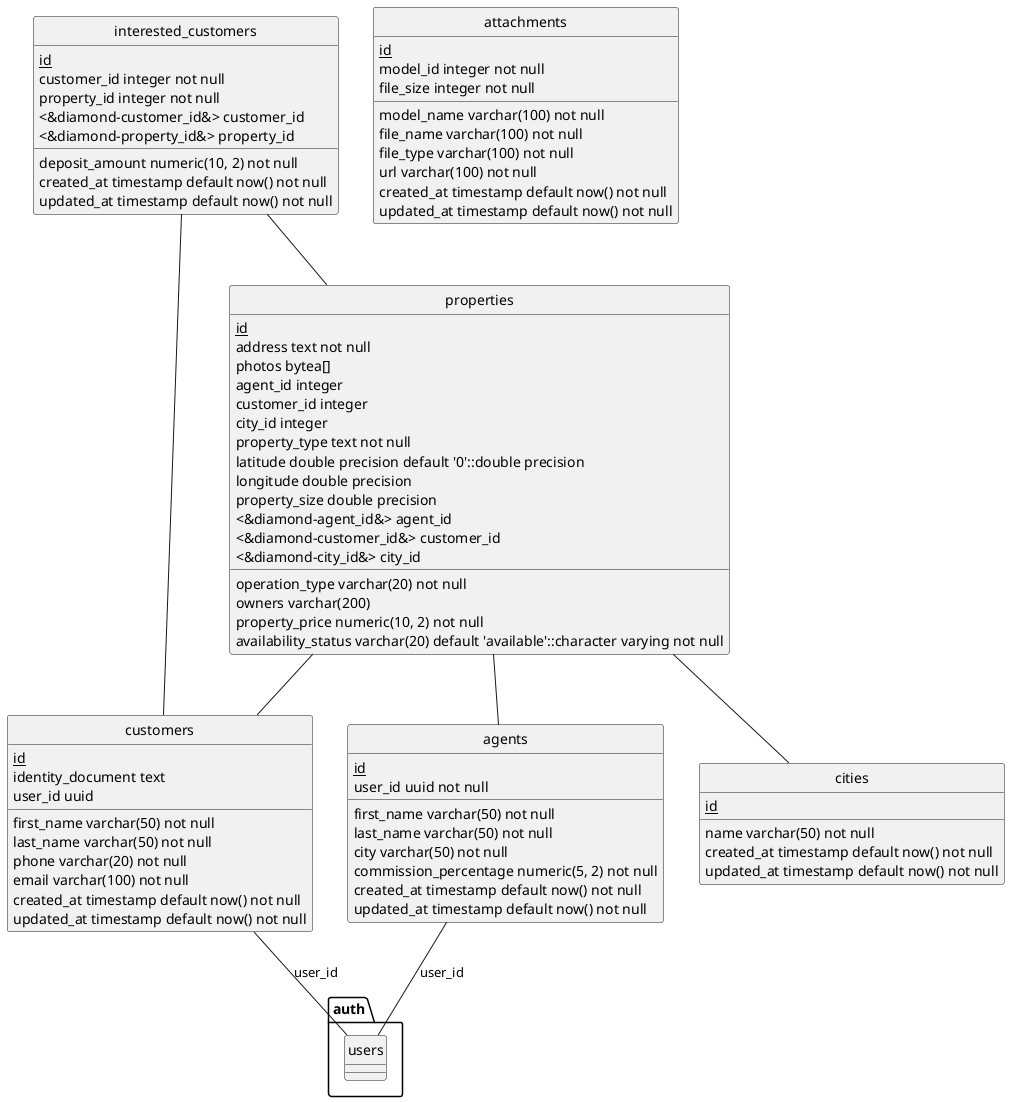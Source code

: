 @startuml
!define table(x) class x << (T,#FFAAAA) >>
!define primary_key(x) <u>x</u>
!define foreign_key(x) <&diamond-x&> x

hide circle

table(customers) {
  primary_key(id)
  first_name varchar(50) not null
  last_name varchar(50) not null
  phone varchar(20) not null
  email varchar(100) not null
  identity_document text
  user_id uuid
  created_at timestamp default now() not null
  updated_at timestamp default now() not null
}

table(agents) {
  primary_key(id)
  first_name varchar(50) not null
  last_name varchar(50) not null
  city varchar(50) not null
  commission_percentage numeric(5, 2) not null
  user_id uuid not null
  created_at timestamp default now() not null
  updated_at timestamp default now() not null
}

table(attachments) {
  primary_key(id)
  model_name varchar(100) not null
  model_id integer not null
  file_name varchar(100) not null
  file_type varchar(100) not null
  file_size integer not null
  url varchar(100) not null
  created_at timestamp default now() not null
  updated_at timestamp default now() not null
}

table(cities) {
  primary_key(id)
  name varchar(50) not null
  created_at timestamp default now() not null
  updated_at timestamp default now() not null
}

table(properties) {
  primary_key(id)
  operation_type varchar(20) not null
  address text not null
  photos bytea[]
  owners varchar(200)
  property_price numeric(10, 2) not null
  availability_status varchar(20) default 'available'::character varying not null
  agent_id integer
  customer_id integer
  city_id integer
  property_type text not null
  latitude double precision default '0'::double precision
  longitude double precision
  property_size double precision
  foreign_key(agent_id)
  foreign_key(customer_id)
  foreign_key(city_id)
}

table(interested_customers) {
  primary_key(id)
  customer_id integer not null
  property_id integer not null
  deposit_amount numeric(10, 2) not null
  created_at timestamp default now() not null
  updated_at timestamp default now() not null
  foreign_key(customer_id)
  foreign_key(property_id)
}

properties -- agents
properties -- customers
properties -- cities
interested_customers -- customers
interested_customers -- properties
customers -- auth.users : user_id
agents -- auth.users : user_id
@enduml
